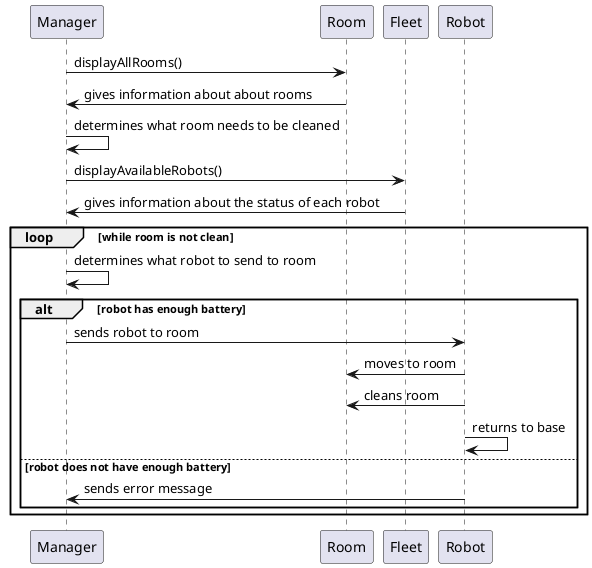 @startuml

participant Manager
participant Room
participant Fleet
participant Robot

Manager -> Room : displayAllRooms()
Room -> Manager : gives information about about rooms
Manager -> Manager : determines what room needs to be cleaned
Manager -> Fleet : displayAvailableRobots()
Fleet -> Manager : gives information about the status of each robot
loop while room is not clean
Manager -> Manager : determines what robot to send to room
alt robot has enough battery
Manager -> Robot : sends robot to room
Robot -> Room: moves to room
Robot -> Room: cleans room
Robot -> Robot: returns to base
else robot does not have enough battery
Robot -> Manager : sends error message
end
end



@enduml